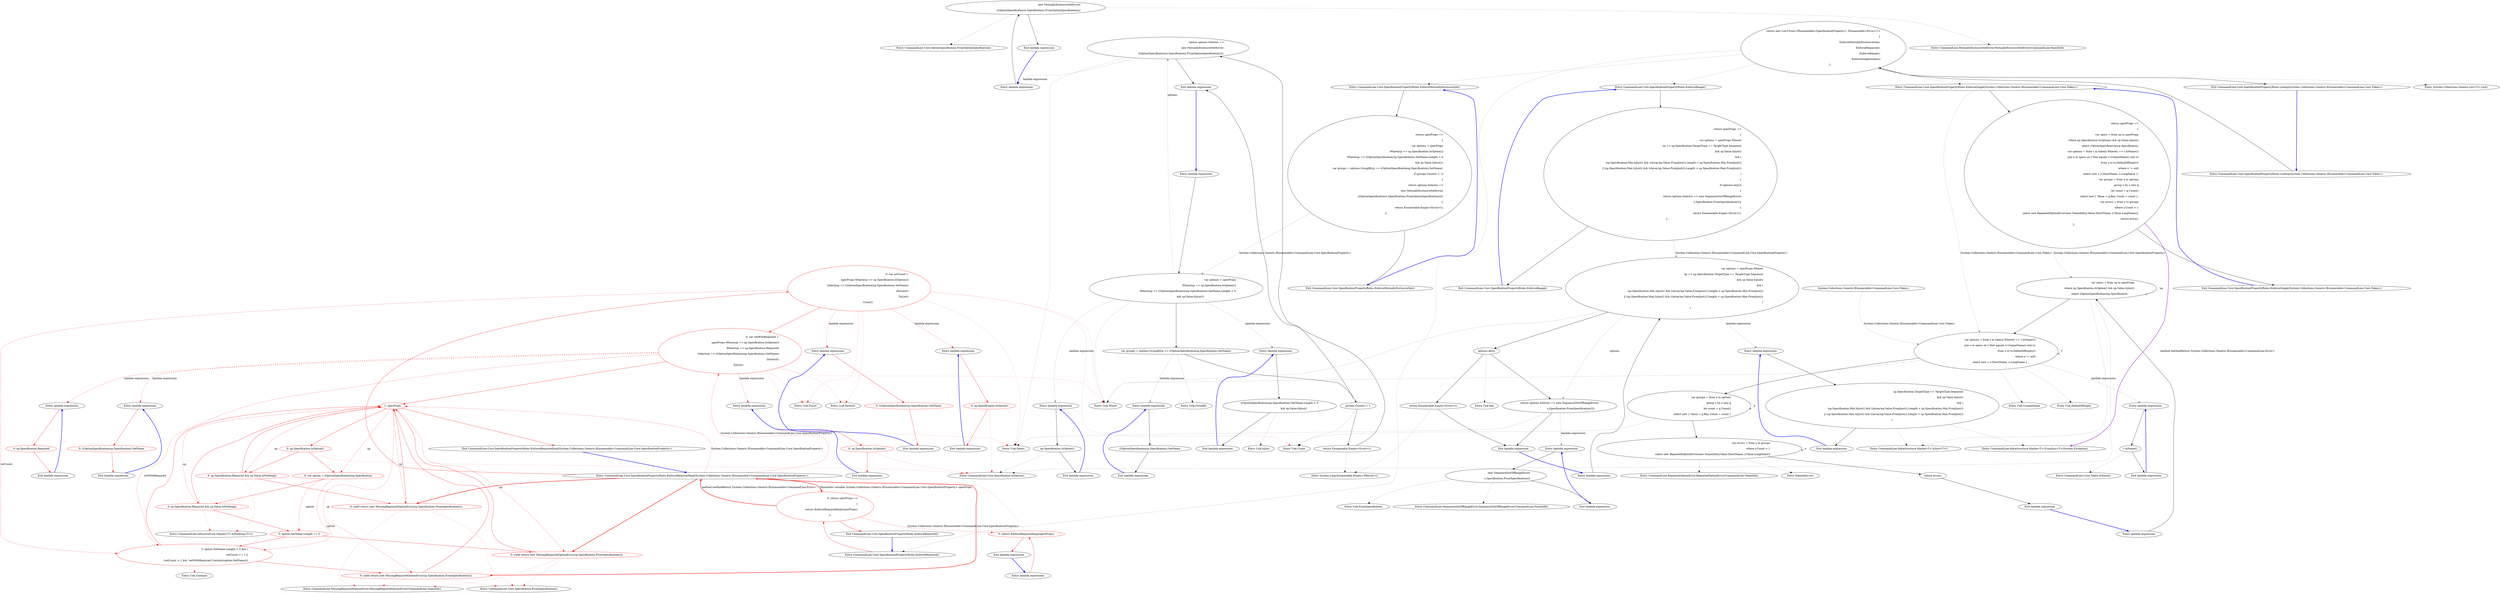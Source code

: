 digraph  {
m0_37 [cluster="CommandLine.Core.OptionSpecification.FromOptionSpecification()", file="SpecificationPropertyRules.cs", label="Entry CommandLine.Core.OptionSpecification.FromOptionSpecification()", span="15-15"];
m0_109 [cluster="NameInfo.cstr", file="SpecificationPropertyRules.cs", label="Entry NameInfo.cstr", span=""];
m0_4 [cluster="CommandLine.Core.SpecificationPropertyRules.EnforceMutuallyExclusiveSet()", file="SpecificationPropertyRules.cs", label="Entry CommandLine.Core.SpecificationPropertyRules.EnforceMutuallyExclusiveSet()", span="24-24"];
m0_8 [cluster="CommandLine.Core.SpecificationPropertyRules.EnforceMutuallyExclusiveSet()", file="SpecificationPropertyRules.cs", label="return specProps =>\r\n                {\r\n                    var options = specProps\r\n                            .Where(sp => sp.Specification.IsOption())\r\n                            .Where(sp => ((OptionSpecification)sp.Specification).SetName.Length > 0\r\n                                   && sp.Value.IsJust());\r\n                    var groups = options.GroupBy(g => ((OptionSpecification)g.Specification).SetName);\r\n                    if (groups.Count() > 1)\r\n                    {\r\n                        return options.Select(s =>\r\n                            new MutuallyExclusiveSetError(\r\n                                ((OptionSpecification)s.Specification).FromOptionSpecification()));\r\n                    }\r\n                    return Enumerable.Empty<Error>();\r\n                };", span="26-40"];
m0_9 [cluster="CommandLine.Core.SpecificationPropertyRules.EnforceMutuallyExclusiveSet()", file="SpecificationPropertyRules.cs", label="Exit CommandLine.Core.SpecificationPropertyRules.EnforceMutuallyExclusiveSet()", span="24-24"];
m0_90 [cluster="CommandLine.Infrastructure.Maybe<T>.IsJust<T>()", file="SpecificationPropertyRules.cs", label="Entry CommandLine.Infrastructure.Maybe<T>.IsJust<T>()", span="149-149"];
m0_6 [cluster="CommandLine.Core.SpecificationPropertyRules.EnforceRange()", file="SpecificationPropertyRules.cs", label="Entry CommandLine.Core.SpecificationPropertyRules.EnforceRange()", span="97-97"];
m0_78 [cluster="CommandLine.Core.SpecificationPropertyRules.EnforceRange()", file="SpecificationPropertyRules.cs", label="return specProps =>\r\n                {\r\n                    var options = specProps.Where(\r\n                        sp => sp.Specification.TargetType == TargetType.Sequence\r\n                        && sp.Value.IsJust()\r\n                        && (\r\n                            (sp.Specification.Min.IsJust() && ((Array)sp.Value.FromJust()).Length < sp.Specification.Min.FromJust())\r\n                            || (sp.Specification.Max.IsJust() && ((Array)sp.Value.FromJust()).Length > sp.Specification.Max.FromJust())\r\n                        )\r\n                    );\r\n                    if (options.Any())\r\n                    {\r\n                        return options.Select(s => new SequenceOutOfRangeError(\r\n                            s.Specification.FromSpecification()));\r\n                    }\r\n                    return Enumerable.Empty<Error>();\r\n                };", span="99-115"];
m0_79 [cluster="CommandLine.Core.SpecificationPropertyRules.EnforceRange()", file="SpecificationPropertyRules.cs", label="Exit CommandLine.Core.SpecificationPropertyRules.EnforceRange()", span="97-97"];
m0_60 [cluster="CommandLine.MissingRequiredOptionError.MissingRequiredOptionError(CommandLine.NameInfo)", file="SpecificationPropertyRules.cs", label="Entry CommandLine.MissingRequiredOptionError.MissingRequiredOptionError(CommandLine.NameInfo)", span="291-291"];
m0_113 [cluster="CommandLine.Core.Token.IsName()", file="SpecificationPropertyRules.cs", label="Entry CommandLine.Core.Token.IsName()", span="68-68"];
m0_86 [cluster="Unk.Any", file="SpecificationPropertyRules.cs", label="Entry Unk.Any", span=""];
m0_43 [cluster="CommandLine.Core.SpecificationPropertyRules.EnforceRequiredImpl(System.Collections.Generic.IEnumerable<CommandLine.Core.SpecificationProperty>)", file="SpecificationPropertyRules.cs", label="Entry CommandLine.Core.SpecificationPropertyRules.EnforceRequiredImpl(System.Collections.Generic.IEnumerable<CommandLine.Core.SpecificationProperty>)", span="51-51"];
m0_44 [cluster="CommandLine.Core.SpecificationPropertyRules.EnforceRequiredImpl(System.Collections.Generic.IEnumerable<CommandLine.Core.SpecificationProperty>)", color=red, community=0, file="SpecificationPropertyRules.cs", label="0: var setCount =\r\n                specProps.Where(sp => sp.Specification.IsOption())\r\n                    .Select(sp => ((OptionSpecification)sp.Specification).SetName)\r\n                    .Distinct()\r\n                    .ToList()\r\n                    .Count()", span="53-58"];
m0_51 [cluster="CommandLine.Core.SpecificationPropertyRules.EnforceRequiredImpl(System.Collections.Generic.IEnumerable<CommandLine.Core.SpecificationProperty>)", color=red, community=0, file="SpecificationPropertyRules.cs", label="0: yield return new MissingRequiredOptionError(sp.Specification.FromSpecification());", span="76-76"];
m0_53 [cluster="CommandLine.Core.SpecificationPropertyRules.EnforceRequiredImpl(System.Collections.Generic.IEnumerable<CommandLine.Core.SpecificationProperty>)", color=red, community=0, file="SpecificationPropertyRules.cs", label="0: yield return new MissingRequiredOptionError(sp.Specification.FromSpecification());", span="83-83"];
m0_55 [cluster="CommandLine.Core.SpecificationPropertyRules.EnforceRequiredImpl(System.Collections.Generic.IEnumerable<CommandLine.Core.SpecificationProperty>)", color=red, community=0, file="SpecificationPropertyRules.cs", label="0: yield return new MissingRequiredOptionError(sp.Specification.FromSpecification());", span="91-91"];
m0_45 [cluster="CommandLine.Core.SpecificationPropertyRules.EnforceRequiredImpl(System.Collections.Generic.IEnumerable<CommandLine.Core.SpecificationProperty>)", color=red, community=0, file="SpecificationPropertyRules.cs", label="0: var setWithRequired =\r\n                specProps.Where(sp => sp.Specification.IsOption())\r\n                    .Where(sp => sp.Specification.Required)\r\n                    .Select(sp => ((OptionSpecification)sp.Specification).SetName)\r\n                    .Distinct()\r\n                    .ToList()", span="60-65"];
m0_46 [cluster="CommandLine.Core.SpecificationPropertyRules.EnforceRequiredImpl(System.Collections.Generic.IEnumerable<CommandLine.Core.SpecificationProperty>)", color=red, community=0, file="SpecificationPropertyRules.cs", label="1: specProps", span="67-67"];
m0_52 [cluster="CommandLine.Core.SpecificationPropertyRules.EnforceRequiredImpl(System.Collections.Generic.IEnumerable<CommandLine.Core.SpecificationProperty>)", color=red, community=0, file="SpecificationPropertyRules.cs", label="2: option.SetName.Length > 0 && (\r\n                            setCount == 1 ||\r\n                            (setCount > 1 && !setWithRequired.Contains(option.SetName)))", span="78-80"];
m0_47 [cluster="CommandLine.Core.SpecificationPropertyRules.EnforceRequiredImpl(System.Collections.Generic.IEnumerable<CommandLine.Core.SpecificationProperty>)", color=red, community=0, file="SpecificationPropertyRules.cs", label="0: sp.Specification.IsOption()", span="69-69"];
m0_48 [cluster="CommandLine.Core.SpecificationPropertyRules.EnforceRequiredImpl(System.Collections.Generic.IEnumerable<CommandLine.Core.SpecificationProperty>)", color=red, community=0, file="SpecificationPropertyRules.cs", label="0: var option = (OptionSpecification)sp.Specification", span="71-71"];
m0_49 [cluster="CommandLine.Core.SpecificationPropertyRules.EnforceRequiredImpl(System.Collections.Generic.IEnumerable<CommandLine.Core.SpecificationProperty>)", color=red, community=0, file="SpecificationPropertyRules.cs", label="0: sp.Specification.Required && sp.Value.IsNothing()", span="72-72"];
m0_54 [cluster="CommandLine.Core.SpecificationPropertyRules.EnforceRequiredImpl(System.Collections.Generic.IEnumerable<CommandLine.Core.SpecificationProperty>)", color=red, community=0, file="SpecificationPropertyRules.cs", label="0: sp.Specification.Required && sp.Value.IsNothing()", span="89-89"];
m0_50 [cluster="CommandLine.Core.SpecificationPropertyRules.EnforceRequiredImpl(System.Collections.Generic.IEnumerable<CommandLine.Core.SpecificationProperty>)", color=red, community=0, file="SpecificationPropertyRules.cs", label="0: option.SetName.Length == 0", span="74-74"];
m0_56 [cluster="CommandLine.Core.SpecificationPropertyRules.EnforceRequiredImpl(System.Collections.Generic.IEnumerable<CommandLine.Core.SpecificationProperty>)", file="SpecificationPropertyRules.cs", label="Exit CommandLine.Core.SpecificationPropertyRules.EnforceRequiredImpl(System.Collections.Generic.IEnumerable<CommandLine.Core.SpecificationProperty>)", span="51-51"];
m0_17 [cluster="Unk.Where", file="SpecificationPropertyRules.cs", label="Entry Unk.Where", span=""];
m0_21 [cluster="System.Linq.Enumerable.Empty<TResult>()", file="SpecificationPropertyRules.cs", label="Entry System.Linq.Enumerable.Empty<TResult>()", span="0-0"];
m0_96 [cluster="Unk.FromSpecification", file="SpecificationPropertyRules.cs", label="Entry Unk.FromSpecification", span=""];
m0_91 [cluster="CommandLine.Infrastructure.Maybe<T>.FromJust<T>(System.Exception)", file="SpecificationPropertyRules.cs", label="Entry CommandLine.Infrastructure.Maybe<T>.FromJust<T>(System.Exception)", span="134-134"];
m0_7 [cluster="CommandLine.Core.SpecificationPropertyRules.EnforceSingle(System.Collections.Generic.IEnumerable<CommandLine.Core.Token>)", file="SpecificationPropertyRules.cs", label="Entry CommandLine.Core.SpecificationPropertyRules.EnforceSingle(System.Collections.Generic.IEnumerable<CommandLine.Core.Token>)", span="118-118"];
m0_97 [cluster="CommandLine.Core.SpecificationPropertyRules.EnforceSingle(System.Collections.Generic.IEnumerable<CommandLine.Core.Token>)", file="SpecificationPropertyRules.cs", label="return specProps =>\r\n                {\r\n                    var specs = from sp in specProps\r\n                                where sp.Specification.IsOption() && sp.Value.IsJust()\r\n                                select (OptionSpecification)sp.Specification;\r\n                    var options = from t in tokens.Where(t => t.IsName())\r\n                                  join o in specs on t.Text equals o.UniqueName() into to\r\n                                  from o in to.DefaultIfEmpty()\r\n                                  where o != null\r\n                                  select new { o.ShortName, o.LongName };\r\n                    var groups = from x in options\r\n                                 group x by x into g\r\n                                 let count = g.Count()\r\n                                 select new { Value = g.Key, Count = count };\r\n                    var errors = from y in groups\r\n                                 where y.Count > 1\r\n                                 select new RepeatedOptionError(new NameInfo(y.Value.ShortName, y.Value.LongName));\r\n                    return errors;\r\n                };", span="120-138"];
m0_98 [cluster="CommandLine.Core.SpecificationPropertyRules.EnforceSingle(System.Collections.Generic.IEnumerable<CommandLine.Core.Token>)", file="SpecificationPropertyRules.cs", label="Exit CommandLine.Core.SpecificationPropertyRules.EnforceSingle(System.Collections.Generic.IEnumerable<CommandLine.Core.Token>)", span="118-118"];
m0_59 [cluster="CommandLine.Infrastructure.Maybe<T>.IsNothing<T>()", file="SpecificationPropertyRules.cs", label="Entry CommandLine.Infrastructure.Maybe<T>.IsNothing<T>()", span="144-144"];
m0_62 [cluster="Unk.Contains", file="SpecificationPropertyRules.cs", label="Entry Unk.Contains", span=""];
m0_95 [cluster="CommandLine.SequenceOutOfRangeError.SequenceOutOfRangeError(CommandLine.NameInfo)", file="SpecificationPropertyRules.cs", label="Entry CommandLine.SequenceOutOfRangeError.SequenceOutOfRangeError(CommandLine.NameInfo)", span="324-324"];
m0_0 [cluster="CommandLine.Core.SpecificationPropertyRules.Lookup(System.Collections.Generic.IEnumerable<CommandLine.Core.Token>)", file="SpecificationPropertyRules.cs", label="Entry CommandLine.Core.SpecificationPropertyRules.Lookup(System.Collections.Generic.IEnumerable<CommandLine.Core.Token>)", span="12-12"];
m0_1 [cluster="CommandLine.Core.SpecificationPropertyRules.Lookup(System.Collections.Generic.IEnumerable<CommandLine.Core.Token>)", file="SpecificationPropertyRules.cs", label="return new List<Func<IEnumerable<SpecificationProperty>, IEnumerable<Error>>>\r\n                {\r\n                    EnforceMutuallyExclusiveSet(),\r\n                    EnforceRequired(),\r\n                    EnforceRange(),\r\n                    EnforceSingle(tokens)\r\n                };", span="15-21"];
m0_2 [cluster="CommandLine.Core.SpecificationPropertyRules.Lookup(System.Collections.Generic.IEnumerable<CommandLine.Core.Token>)", file="SpecificationPropertyRules.cs", label="Exit CommandLine.Core.SpecificationPropertyRules.Lookup(System.Collections.Generic.IEnumerable<CommandLine.Core.Token>)", span="12-12"];
m0_110 [cluster="lambda expression", file="SpecificationPropertyRules.cs", label="Entry lambda expression", span="125-125"];
m0_11 [cluster="lambda expression", file="SpecificationPropertyRules.cs", label="var options = specProps\r\n                            .Where(sp => sp.Specification.IsOption())\r\n                            .Where(sp => ((OptionSpecification)sp.Specification).SetName.Length > 0\r\n                                   && sp.Value.IsJust())", span="28-31"];
m0_10 [cluster="lambda expression", file="SpecificationPropertyRules.cs", label="Entry lambda expression", span="26-40"];
m0_12 [cluster="lambda expression", file="SpecificationPropertyRules.cs", label="var groups = options.GroupBy(g => ((OptionSpecification)g.Specification).SetName)", span="32-32"];
m0_22 [cluster="lambda expression", file="SpecificationPropertyRules.cs", label="Entry lambda expression", span="29-29"];
m0_26 [cluster="lambda expression", file="SpecificationPropertyRules.cs", label="Entry lambda expression", span="30-31"];
m0_14 [cluster="lambda expression", file="SpecificationPropertyRules.cs", label="return options.Select(s =>\r\n                            new MutuallyExclusiveSetError(\r\n                                ((OptionSpecification)s.Specification).FromOptionSpecification()));", span="35-37"];
m0_13 [cluster="lambda expression", file="SpecificationPropertyRules.cs", label="groups.Count() > 1", span="33-33"];
m0_30 [cluster="lambda expression", file="SpecificationPropertyRules.cs", label="Entry lambda expression", span="32-32"];
m0_15 [cluster="lambda expression", file="SpecificationPropertyRules.cs", label="return Enumerable.Empty<Error>();", span="39-39"];
m0_16 [cluster="lambda expression", file="SpecificationPropertyRules.cs", label="Exit lambda expression", span="26-40"];
m0_33 [cluster="lambda expression", file="SpecificationPropertyRules.cs", label="Entry lambda expression", span="35-37"];
m0_23 [cluster="lambda expression", file="SpecificationPropertyRules.cs", label="sp.Specification.IsOption()", span="29-29"];
m0_24 [cluster="lambda expression", file="SpecificationPropertyRules.cs", label="Exit lambda expression", span="29-29"];
m0_27 [cluster="lambda expression", file="SpecificationPropertyRules.cs", label="((OptionSpecification)sp.Specification).SetName.Length > 0\r\n                                   && sp.Value.IsJust()", span="30-31"];
m0_28 [cluster="lambda expression", file="SpecificationPropertyRules.cs", label="Exit lambda expression", span="30-31"];
m0_31 [cluster="lambda expression", file="SpecificationPropertyRules.cs", label="((OptionSpecification)g.Specification).SetName", span="32-32"];
m0_32 [cluster="lambda expression", file="SpecificationPropertyRules.cs", label="Exit lambda expression", span="32-32"];
m0_34 [cluster="lambda expression", file="SpecificationPropertyRules.cs", label="new MutuallyExclusiveSetError(\r\n                                ((OptionSpecification)s.Specification).FromOptionSpecification())", span="36-37"];
m0_35 [cluster="lambda expression", file="SpecificationPropertyRules.cs", label="Exit lambda expression", span="35-37"];
m0_41 [cluster="lambda expression", color=red, community=0, file="SpecificationPropertyRules.cs", label="0: return EnforceRequiredImpl(specProps);", span="47-47"];
m0_40 [cluster="lambda expression", file="SpecificationPropertyRules.cs", label="Entry lambda expression", span="45-48"];
m0_42 [cluster="lambda expression", file="SpecificationPropertyRules.cs", label="Exit lambda expression", span="45-48"];
m0_63 [cluster="lambda expression", file="SpecificationPropertyRules.cs", label="Entry lambda expression", span="54-54"];
m0_66 [cluster="lambda expression", file="SpecificationPropertyRules.cs", label="Entry lambda expression", span="55-55"];
m0_69 [cluster="lambda expression", file="SpecificationPropertyRules.cs", label="Entry lambda expression", span="61-61"];
m0_72 [cluster="lambda expression", file="SpecificationPropertyRules.cs", label="Entry lambda expression", span="62-62"];
m0_75 [cluster="lambda expression", file="SpecificationPropertyRules.cs", label="Entry lambda expression", span="63-63"];
m0_64 [cluster="lambda expression", color=red, community=0, file="SpecificationPropertyRules.cs", label="0: sp.Specification.IsOption()", span="54-54"];
m0_65 [cluster="lambda expression", file="SpecificationPropertyRules.cs", label="Exit lambda expression", span="54-54"];
m0_67 [cluster="lambda expression", color=red, community=0, file="SpecificationPropertyRules.cs", label="0: ((OptionSpecification)sp.Specification).SetName", span="55-55"];
m0_68 [cluster="lambda expression", file="SpecificationPropertyRules.cs", label="Exit lambda expression", span="55-55"];
m0_70 [cluster="lambda expression", color=red, community=0, file="SpecificationPropertyRules.cs", label="0: sp.Specification.IsOption()", span="61-61"];
m0_71 [cluster="lambda expression", file="SpecificationPropertyRules.cs", label="Exit lambda expression", span="61-61"];
m0_73 [cluster="lambda expression", color=red, community=0, file="SpecificationPropertyRules.cs", label="0: sp.Specification.Required", span="62-62"];
m0_74 [cluster="lambda expression", file="SpecificationPropertyRules.cs", label="Exit lambda expression", span="62-62"];
m0_76 [cluster="lambda expression", color=red, community=0, file="SpecificationPropertyRules.cs", label="0: ((OptionSpecification)sp.Specification).SetName", span="63-63"];
m0_77 [cluster="lambda expression", file="SpecificationPropertyRules.cs", label="Exit lambda expression", span="63-63"];
m0_81 [cluster="lambda expression", file="SpecificationPropertyRules.cs", label="var options = specProps.Where(\r\n                        sp => sp.Specification.TargetType == TargetType.Sequence\r\n                        && sp.Value.IsJust()\r\n                        && (\r\n                            (sp.Specification.Min.IsJust() && ((Array)sp.Value.FromJust()).Length < sp.Specification.Min.FromJust())\r\n                            || (sp.Specification.Max.IsJust() && ((Array)sp.Value.FromJust()).Length > sp.Specification.Max.FromJust())\r\n                        )\r\n                    )", span="101-108"];
m0_80 [cluster="lambda expression", file="SpecificationPropertyRules.cs", label="Entry lambda expression", span="99-115"];
m0_82 [cluster="lambda expression", file="SpecificationPropertyRules.cs", label="options.Any()", span="109-109"];
m0_87 [cluster="lambda expression", file="SpecificationPropertyRules.cs", label="Entry lambda expression", span="102-107"];
m0_83 [cluster="lambda expression", file="SpecificationPropertyRules.cs", label="return options.Select(s => new SequenceOutOfRangeError(\r\n                            s.Specification.FromSpecification()));", span="111-112"];
m0_84 [cluster="lambda expression", file="SpecificationPropertyRules.cs", label="return Enumerable.Empty<Error>();", span="114-114"];
m0_85 [cluster="lambda expression", file="SpecificationPropertyRules.cs", label="Exit lambda expression", span="99-115"];
m0_92 [cluster="lambda expression", file="SpecificationPropertyRules.cs", label="Entry lambda expression", span="111-112"];
m0_88 [cluster="lambda expression", file="SpecificationPropertyRules.cs", label="sp.Specification.TargetType == TargetType.Sequence\r\n                        && sp.Value.IsJust()\r\n                        && (\r\n                            (sp.Specification.Min.IsJust() && ((Array)sp.Value.FromJust()).Length < sp.Specification.Min.FromJust())\r\n                            || (sp.Specification.Max.IsJust() && ((Array)sp.Value.FromJust()).Length > sp.Specification.Max.FromJust())\r\n                        )", span="102-107"];
m0_89 [cluster="lambda expression", file="SpecificationPropertyRules.cs", label="Exit lambda expression", span="102-107"];
m0_93 [cluster="lambda expression", file="SpecificationPropertyRules.cs", label="new SequenceOutOfRangeError(\r\n                            s.Specification.FromSpecification())", span="111-112"];
m0_94 [cluster="lambda expression", file="SpecificationPropertyRules.cs", label="Exit lambda expression", span="111-112"];
m0_101 [cluster="lambda expression", file="SpecificationPropertyRules.cs", label="var options = from t in tokens.Where(t => t.IsName())\r\n                                  join o in specs on t.Text equals o.UniqueName() into to\r\n                                  from o in to.DefaultIfEmpty()\r\n                                  where o != null\r\n                                  select new { o.ShortName, o.LongName }", span="125-129"];
m0_100 [cluster="lambda expression", file="SpecificationPropertyRules.cs", label="var specs = from sp in specProps\r\n                                where sp.Specification.IsOption() && sp.Value.IsJust()\r\n                                select (OptionSpecification)sp.Specification", span="122-124"];
m0_99 [cluster="lambda expression", file="SpecificationPropertyRules.cs", label="Entry lambda expression", span="120-138"];
m0_102 [cluster="lambda expression", file="SpecificationPropertyRules.cs", label="var groups = from x in options\r\n                                 group x by x into g\r\n                                 let count = g.Count()\r\n                                 select new { Value = g.Key, Count = count }", span="130-133"];
m0_103 [cluster="lambda expression", file="SpecificationPropertyRules.cs", label="var errors = from y in groups\r\n                                 where y.Count > 1\r\n                                 select new RepeatedOptionError(new NameInfo(y.Value.ShortName, y.Value.LongName))", span="134-136"];
m0_104 [cluster="lambda expression", file="SpecificationPropertyRules.cs", label="return errors;", span="137-137"];
m0_105 [cluster="lambda expression", file="SpecificationPropertyRules.cs", label="Exit lambda expression", span="120-138"];
m0_111 [cluster="lambda expression", file="SpecificationPropertyRules.cs", label="t.IsName()", span="125-125"];
m0_112 [cluster="lambda expression", file="SpecificationPropertyRules.cs", label="Exit lambda expression", span="125-125"];
m0_108 [cluster="CommandLine.RepeatedOptionError.RepeatedOptionError(CommandLine.NameInfo)", file="SpecificationPropertyRules.cs", label="Entry CommandLine.RepeatedOptionError.RepeatedOptionError(CommandLine.NameInfo)", span="335-335"];
m0_5 [cluster="CommandLine.Core.SpecificationPropertyRules.EnforceRequired()", file="SpecificationPropertyRules.cs", label="Entry CommandLine.Core.SpecificationPropertyRules.EnforceRequired()", span="43-43"];
m0_38 [cluster="CommandLine.Core.SpecificationPropertyRules.EnforceRequired()", color=red, community=0, file="SpecificationPropertyRules.cs", label="0: return specProps =>\r\n            {\r\n                return EnforceRequiredImpl(specProps);\r\n            };", span="45-48"];
m0_39 [cluster="CommandLine.Core.SpecificationPropertyRules.EnforceRequired()", file="SpecificationPropertyRules.cs", label="Exit CommandLine.Core.SpecificationPropertyRules.EnforceRequired()", span="43-43"];
m0_20 [cluster="Unk.Select", file="SpecificationPropertyRules.cs", label="Entry Unk.Select", span=""];
m0_29 [cluster="Unk.IsJust", file="SpecificationPropertyRules.cs", label="Entry Unk.IsJust", span=""];
m0_106 [cluster="Unk.UniqueName", file="SpecificationPropertyRules.cs", label="Entry Unk.UniqueName", span=""];
m0_58 [cluster="Unk.ToList", file="SpecificationPropertyRules.cs", label="Entry Unk.ToList", span=""];
m0_36 [cluster="CommandLine.MutuallyExclusiveSetError.MutuallyExclusiveSetError(CommandLine.NameInfo)", file="SpecificationPropertyRules.cs", label="Entry CommandLine.MutuallyExclusiveSetError.MutuallyExclusiveSetError(CommandLine.NameInfo)", span="302-302"];
m0_107 [cluster="Unk.DefaultIfEmpty", file="SpecificationPropertyRules.cs", label="Entry Unk.DefaultIfEmpty", span=""];
m0_25 [cluster="CommandLine.Core.Specification.IsOption()", file="SpecificationPropertyRules.cs", label="Entry CommandLine.Core.Specification.IsOption()", span="10-10"];
m0_61 [cluster="CommandLine.Core.Specification.FromSpecification()", file="SpecificationPropertyRules.cs", label="Entry CommandLine.Core.Specification.FromSpecification()", span="22-22"];
m0_3 [cluster="System.Collections.Generic.List<T>.List()", file="SpecificationPropertyRules.cs", label="Entry System.Collections.Generic.List<T>.List()", span="0-0"];
m0_57 [cluster="Unk.Distinct", file="SpecificationPropertyRules.cs", label="Entry Unk.Distinct", span=""];
m0_18 [cluster="Unk.GroupBy", file="SpecificationPropertyRules.cs", label="Entry Unk.GroupBy", span=""];
m0_19 [cluster="Unk.Count", file="SpecificationPropertyRules.cs", label="Entry Unk.Count", span=""];
m0_114 [file="SpecificationPropertyRules.cs", label="System.Collections.Generic.IEnumerable<CommandLine.Core.Token>", span=""];
m0_4 -> m0_8  [key=0, style=solid];
m0_8 -> m0_9  [key=0, style=solid];
m0_8 -> m0_11  [color=darkseagreen4, key=1, label="System.Collections.Generic.IEnumerable<CommandLine.Core.SpecificationProperty>", style=dashed];
m0_9 -> m0_4  [color=blue, key=0, style=bold];
m0_6 -> m0_78  [key=0, style=solid];
m0_78 -> m0_79  [key=0, style=solid];
m0_78 -> m0_81  [color=darkseagreen4, key=1, label="System.Collections.Generic.IEnumerable<CommandLine.Core.SpecificationProperty>", style=dashed];
m0_79 -> m0_6  [color=blue, key=0, style=bold];
m0_43 -> m0_44  [color=red, key=0, style=solid];
m0_43 -> m0_51  [color=red, key=0, style=bold];
m0_43 -> m0_53  [color=red, key=0, style=bold];
m0_43 -> m0_55  [color=red, key=0, style=bold];
m0_43 -> m0_45  [color=red, key=1, label="System.Collections.Generic.IEnumerable<CommandLine.Core.SpecificationProperty>", style=dashed];
m0_43 -> m0_46  [color=red, key=1, label="System.Collections.Generic.IEnumerable<CommandLine.Core.SpecificationProperty>", style=dashed];
m0_43 -> m0_38  [color=red, key=3, label="Parameter variable System.Collections.Generic.IEnumerable<CommandLine.Core.SpecificationProperty> specProps", style=bold];
m0_44 -> m0_45  [color=red, key=0, style=solid];
m0_44 -> m0_17  [color=red, key=2, style=dotted];
m0_44 -> m0_20  [color=red, key=2, style=dotted];
m0_44 -> m0_57  [color=red, key=2, style=dotted];
m0_44 -> m0_58  [color=red, key=2, style=dotted];
m0_44 -> m0_19  [color=red, key=2, style=dotted];
m0_44 -> m0_63  [color=red, key=1, label="lambda expression", style=dashed];
m0_44 -> m0_66  [color=red, key=1, label="lambda expression", style=dashed];
m0_44 -> m0_52  [color=red, key=1, label=setCount, style=dashed];
m0_51 -> m0_46  [color=red, key=0, style=solid];
m0_51 -> m0_60  [color=red, key=2, style=dotted];
m0_51 -> m0_61  [color=red, key=2, style=dotted];
m0_53 -> m0_46  [color=red, key=0, style=solid];
m0_53 -> m0_60  [color=red, key=2, style=dotted];
m0_53 -> m0_61  [color=red, key=2, style=dotted];
m0_55 -> m0_46  [color=red, key=0, style=solid];
m0_55 -> m0_60  [color=red, key=2, style=dotted];
m0_55 -> m0_61  [color=red, key=2, style=dotted];
m0_45 -> m0_46  [color=red, key=0, style=solid];
m0_45 -> m0_17  [color=red, key=2, style=dotted];
m0_45 -> m0_20  [color=red, key=2, style=dotted];
m0_45 -> m0_57  [color=red, key=2, style=dotted];
m0_45 -> m0_58  [color=red, key=2, style=dotted];
m0_45 -> m0_69  [color=red, key=1, label="lambda expression", style=dashed];
m0_45 -> m0_72  [color=red, key=1, label="lambda expression", style=dashed];
m0_45 -> m0_75  [color=red, key=1, label="lambda expression", style=dashed];
m0_45 -> m0_52  [color=red, key=1, label=setWithRequired, style=dashed];
m0_46 -> m0_47  [color=red, key=0, style=solid];
m0_46 -> m0_56  [color=red, key=0, style=solid];
m0_46 -> m0_48  [color=red, key=1, label=sp, style=dashed];
m0_46 -> m0_49  [color=red, key=1, label=sp, style=dashed];
m0_46 -> m0_51  [color=red, key=1, label=sp, style=dashed];
m0_46 -> m0_53  [color=red, key=1, label=sp, style=dashed];
m0_46 -> m0_54  [color=red, key=1, label=sp, style=dashed];
m0_46 -> m0_55  [color=red, key=1, label=sp, style=dashed];
m0_52 -> m0_53  [color=red, key=0, style=solid];
m0_52 -> m0_46  [color=red, key=0, style=solid];
m0_52 -> m0_62  [color=red, key=2, style=dotted];
m0_47 -> m0_48  [color=red, key=0, style=solid];
m0_47 -> m0_54  [color=red, key=0, style=solid];
m0_47 -> m0_25  [color=red, key=2, style=dotted];
m0_48 -> m0_49  [color=red, key=0, style=solid];
m0_48 -> m0_50  [color=red, key=1, label=option, style=dashed];
m0_48 -> m0_52  [color=red, key=1, label=option, style=dashed];
m0_49 -> m0_50  [color=red, key=0, style=solid];
m0_49 -> m0_46  [color=red, key=0, style=solid];
m0_49 -> m0_59  [color=red, key=2, style=dotted];
m0_54 -> m0_55  [color=red, key=0, style=solid];
m0_54 -> m0_46  [color=red, key=0, style=solid];
m0_54 -> m0_59  [color=red, key=2, style=dotted];
m0_50 -> m0_51  [color=red, key=0, style=solid];
m0_50 -> m0_52  [color=red, key=0, style=solid];
m0_56 -> m0_43  [color=blue, key=0, style=bold];
m0_7 -> m0_97  [key=0, style=solid];
m0_7 -> m0_101  [color=darkseagreen4, key=1, label="System.Collections.Generic.IEnumerable<CommandLine.Core.Token>", style=dashed];
m0_97 -> m0_98  [key=0, style=solid];
m0_97 -> m0_100  [color=darkseagreen4, key=1, label="System.Collections.Generic.IEnumerable<CommandLine.Core.SpecificationProperty>", style=dashed];
m0_97 -> m0_91  [color=darkorchid, key=3, label="method methodReturn System.Collections.Generic.IEnumerable<CommandLine.Error> ", style=bold];
m0_98 -> m0_7  [color=blue, key=0, style=bold];
m0_0 -> m0_1  [key=0, style=solid];
m0_1 -> m0_2  [key=0, style=solid];
m0_1 -> m0_3  [key=2, style=dotted];
m0_1 -> m0_4  [key=2, style=dotted];
m0_1 -> m0_5  [key=2, style=dotted];
m0_1 -> m0_6  [key=2, style=dotted];
m0_1 -> m0_7  [key=2, style=dotted];
m0_2 -> m0_0  [color=blue, key=0, style=bold];
m0_110 -> m0_111  [key=0, style=solid];
m0_11 -> m0_12  [key=0, style=solid];
m0_11 -> m0_17  [key=2, style=dotted];
m0_11 -> m0_22  [color=darkseagreen4, key=1, label="lambda expression", style=dashed];
m0_11 -> m0_26  [color=darkseagreen4, key=1, label="lambda expression", style=dashed];
m0_11 -> m0_14  [color=darkseagreen4, key=1, label=options, style=dashed];
m0_10 -> m0_11  [key=0, style=solid];
m0_12 -> m0_13  [key=0, style=solid];
m0_12 -> m0_18  [key=2, style=dotted];
m0_12 -> m0_30  [color=darkseagreen4, key=1, label="lambda expression", style=dashed];
m0_22 -> m0_23  [key=0, style=solid];
m0_26 -> m0_27  [key=0, style=solid];
m0_14 -> m0_16  [key=0, style=solid];
m0_14 -> m0_20  [key=2, style=dotted];
m0_14 -> m0_33  [color=darkseagreen4, key=1, label="lambda expression", style=dashed];
m0_13 -> m0_14  [key=0, style=solid];
m0_13 -> m0_15  [key=0, style=solid];
m0_13 -> m0_19  [key=2, style=dotted];
m0_30 -> m0_31  [key=0, style=solid];
m0_15 -> m0_16  [key=0, style=solid];
m0_15 -> m0_21  [key=2, style=dotted];
m0_16 -> m0_10  [color=blue, key=0, style=bold];
m0_33 -> m0_34  [key=0, style=solid];
m0_23 -> m0_24  [key=0, style=solid];
m0_23 -> m0_25  [key=2, style=dotted];
m0_24 -> m0_22  [color=blue, key=0, style=bold];
m0_27 -> m0_28  [key=0, style=solid];
m0_27 -> m0_29  [key=2, style=dotted];
m0_28 -> m0_26  [color=blue, key=0, style=bold];
m0_31 -> m0_32  [key=0, style=solid];
m0_32 -> m0_30  [color=blue, key=0, style=bold];
m0_34 -> m0_35  [key=0, style=solid];
m0_34 -> m0_36  [key=2, style=dotted];
m0_34 -> m0_37  [key=2, style=dotted];
m0_35 -> m0_33  [color=blue, key=0, style=bold];
m0_41 -> m0_42  [color=red, key=0, style=solid];
m0_41 -> m0_43  [color=red, key=2, style=dotted];
m0_40 -> m0_41  [color=red, key=0, style=solid];
m0_42 -> m0_40  [color=blue, key=0, style=bold];
m0_63 -> m0_64  [color=red, key=0, style=solid];
m0_66 -> m0_67  [color=red, key=0, style=solid];
m0_69 -> m0_70  [color=red, key=0, style=solid];
m0_72 -> m0_73  [color=red, key=0, style=solid];
m0_75 -> m0_76  [color=red, key=0, style=solid];
m0_64 -> m0_65  [color=red, key=0, style=solid];
m0_64 -> m0_25  [color=red, key=2, style=dotted];
m0_65 -> m0_63  [color=blue, key=0, style=bold];
m0_67 -> m0_68  [color=red, key=0, style=solid];
m0_68 -> m0_66  [color=blue, key=0, style=bold];
m0_70 -> m0_71  [color=red, key=0, style=solid];
m0_70 -> m0_25  [color=red, key=2, style=dotted];
m0_71 -> m0_69  [color=blue, key=0, style=bold];
m0_73 -> m0_74  [color=red, key=0, style=solid];
m0_74 -> m0_72  [color=blue, key=0, style=bold];
m0_76 -> m0_77  [color=red, key=0, style=solid];
m0_77 -> m0_75  [color=blue, key=0, style=bold];
m0_81 -> m0_82  [key=0, style=solid];
m0_81 -> m0_17  [key=2, style=dotted];
m0_81 -> m0_87  [color=darkseagreen4, key=1, label="lambda expression", style=dashed];
m0_81 -> m0_83  [color=darkseagreen4, key=1, label=options, style=dashed];
m0_80 -> m0_81  [key=0, style=solid];
m0_82 -> m0_83  [key=0, style=solid];
m0_82 -> m0_84  [key=0, style=solid];
m0_82 -> m0_86  [key=2, style=dotted];
m0_87 -> m0_88  [key=0, style=solid];
m0_83 -> m0_85  [key=0, style=solid];
m0_83 -> m0_20  [key=2, style=dotted];
m0_83 -> m0_92  [color=darkseagreen4, key=1, label="lambda expression", style=dashed];
m0_84 -> m0_85  [key=0, style=solid];
m0_84 -> m0_21  [key=2, style=dotted];
m0_85 -> m0_80  [color=blue, key=0, style=bold];
m0_92 -> m0_93  [key=0, style=solid];
m0_88 -> m0_89  [key=0, style=solid];
m0_88 -> m0_90  [key=2, style=dotted];
m0_88 -> m0_91  [key=2, style=dotted];
m0_89 -> m0_87  [color=blue, key=0, style=bold];
m0_93 -> m0_94  [key=0, style=solid];
m0_93 -> m0_95  [key=2, style=dotted];
m0_93 -> m0_96  [key=2, style=dotted];
m0_94 -> m0_92  [color=blue, key=0, style=bold];
m0_101 -> m0_102  [key=0, style=solid];
m0_101 -> m0_17  [key=2, style=dotted];
m0_101 -> m0_106  [key=2, style=dotted];
m0_101 -> m0_107  [key=2, style=dotted];
m0_101 -> m0_110  [color=darkseagreen4, key=1, label="lambda expression", style=dashed];
m0_101 -> m0_101  [color=darkseagreen4, key=1, label=t, style=dashed];
m0_100 -> m0_101  [key=0, style=solid];
m0_100 -> m0_25  [key=2, style=dotted];
m0_100 -> m0_90  [key=2, style=dotted];
m0_100 -> m0_100  [color=darkseagreen4, key=1, label=sp, style=dashed];
m0_99 -> m0_100  [key=0, style=solid];
m0_102 -> m0_103  [key=0, style=solid];
m0_102 -> m0_19  [key=2, style=dotted];
m0_102 -> m0_102  [color=darkseagreen4, key=1, label=x, style=dashed];
m0_103 -> m0_104  [key=0, style=solid];
m0_103 -> m0_108  [key=2, style=dotted];
m0_103 -> m0_109  [key=2, style=dotted];
m0_103 -> m0_103  [color=darkseagreen4, key=1, label=y, style=dashed];
m0_104 -> m0_105  [key=0, style=solid];
m0_105 -> m0_99  [color=blue, key=0, style=bold];
m0_111 -> m0_112  [key=0, style=solid];
m0_111 -> m0_113  [key=2, style=dotted];
m0_112 -> m0_110  [color=blue, key=0, style=bold];
m0_5 -> m0_38  [color=red, key=0, style=solid];
m0_38 -> m0_39  [color=red, key=0, style=solid];
m0_38 -> m0_41  [color=red, key=1, label="System.Collections.Generic.IEnumerable<CommandLine.Core.SpecificationProperty>", style=dashed];
m0_38 -> m0_43  [color=red, key=3, label="method methodReturn System.Collections.Generic.IEnumerable<CommandLine.Error> ", style=bold];
m0_39 -> m0_5  [color=blue, key=0, style=bold];
m0_114 -> m0_101  [color=darkseagreen4, key=1, label="System.Collections.Generic.IEnumerable<CommandLine.Core.Token>", style=dashed];
}
